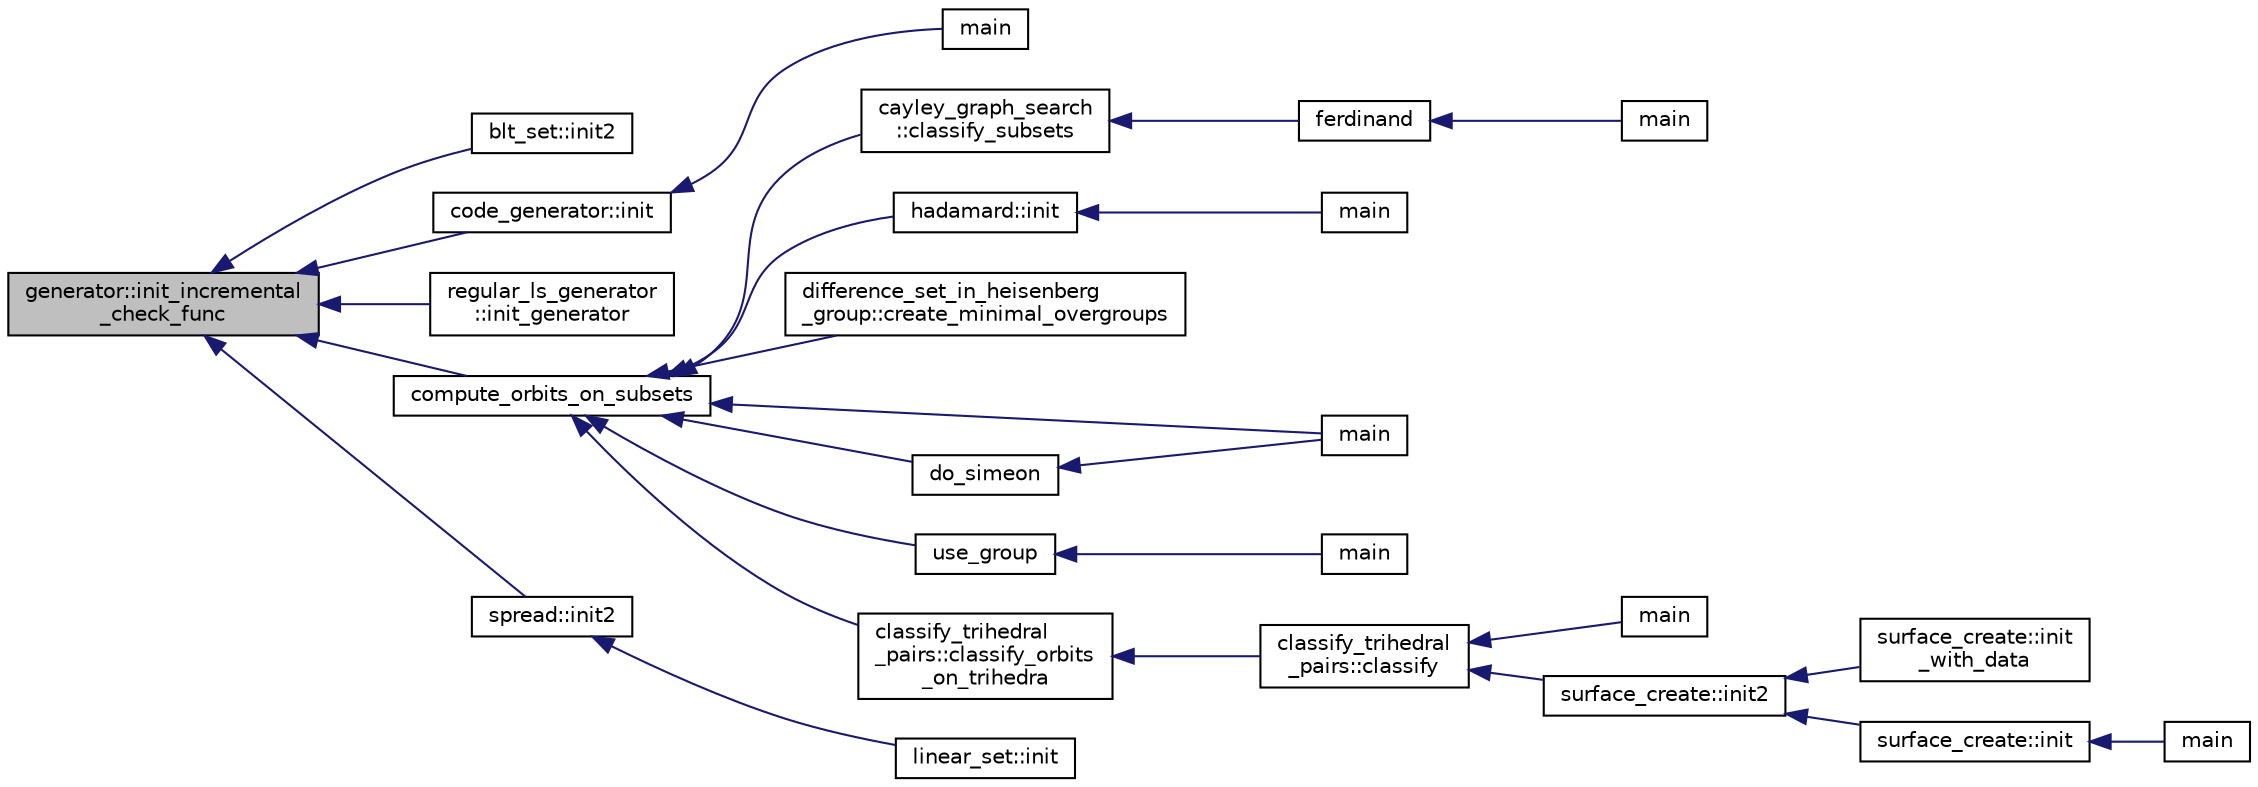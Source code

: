 digraph "generator::init_incremental_check_func"
{
  edge [fontname="Helvetica",fontsize="10",labelfontname="Helvetica",labelfontsize="10"];
  node [fontname="Helvetica",fontsize="10",shape=record];
  rankdir="LR";
  Node9958 [label="generator::init_incremental\l_check_func",height=0.2,width=0.4,color="black", fillcolor="grey75", style="filled", fontcolor="black"];
  Node9958 -> Node9959 [dir="back",color="midnightblue",fontsize="10",style="solid",fontname="Helvetica"];
  Node9959 [label="blt_set::init2",height=0.2,width=0.4,color="black", fillcolor="white", style="filled",URL="$d1/d3d/classblt__set.html#a3f1204faeab71c253039beffa3e6ee76"];
  Node9958 -> Node9960 [dir="back",color="midnightblue",fontsize="10",style="solid",fontname="Helvetica"];
  Node9960 [label="code_generator::init",height=0.2,width=0.4,color="black", fillcolor="white", style="filled",URL="$db/d37/classcode__generator.html#acfaa1e8badf6f30255203f499b130af8"];
  Node9960 -> Node9961 [dir="back",color="midnightblue",fontsize="10",style="solid",fontname="Helvetica"];
  Node9961 [label="main",height=0.2,width=0.4,color="black", fillcolor="white", style="filled",URL="$d4/d4f/codes_8_c.html#a217dbf8b442f20279ea00b898af96f52"];
  Node9958 -> Node9962 [dir="back",color="midnightblue",fontsize="10",style="solid",fontname="Helvetica"];
  Node9962 [label="regular_ls_generator\l::init_generator",height=0.2,width=0.4,color="black", fillcolor="white", style="filled",URL="$d2/dd8/classregular__ls__generator.html#ad2d853778456c12a007b975c38f60ab3"];
  Node9958 -> Node9963 [dir="back",color="midnightblue",fontsize="10",style="solid",fontname="Helvetica"];
  Node9963 [label="compute_orbits_on_subsets",height=0.2,width=0.4,color="black", fillcolor="white", style="filled",URL="$d3/d35/snakes__and__ladders__global_8_c.html#af33697aede0480110b1227f727252637"];
  Node9963 -> Node9964 [dir="back",color="midnightblue",fontsize="10",style="solid",fontname="Helvetica"];
  Node9964 [label="cayley_graph_search\l::classify_subsets",height=0.2,width=0.4,color="black", fillcolor="white", style="filled",URL="$de/dae/classcayley__graph__search.html#a4cf8a90752e018a281481ac80ad52c4b"];
  Node9964 -> Node9965 [dir="back",color="midnightblue",fontsize="10",style="solid",fontname="Helvetica"];
  Node9965 [label="ferdinand",height=0.2,width=0.4,color="black", fillcolor="white", style="filled",URL="$da/df3/ferdinand_8_c.html#a322b57727d23cf5a0932f11c30ea18d9"];
  Node9965 -> Node9966 [dir="back",color="midnightblue",fontsize="10",style="solid",fontname="Helvetica"];
  Node9966 [label="main",height=0.2,width=0.4,color="black", fillcolor="white", style="filled",URL="$da/df3/ferdinand_8_c.html#a3c04138a5bfe5d72780bb7e82a18e627"];
  Node9963 -> Node9967 [dir="back",color="midnightblue",fontsize="10",style="solid",fontname="Helvetica"];
  Node9967 [label="hadamard::init",height=0.2,width=0.4,color="black", fillcolor="white", style="filled",URL="$d7/dbb/classhadamard.html#a16af359850b8bdd0d2a73e260d496c33"];
  Node9967 -> Node9968 [dir="back",color="midnightblue",fontsize="10",style="solid",fontname="Helvetica"];
  Node9968 [label="main",height=0.2,width=0.4,color="black", fillcolor="white", style="filled",URL="$dd/d1d/hadamard_8_c.html#a3c04138a5bfe5d72780bb7e82a18e627"];
  Node9963 -> Node9969 [dir="back",color="midnightblue",fontsize="10",style="solid",fontname="Helvetica"];
  Node9969 [label="difference_set_in_heisenberg\l_group::create_minimal_overgroups",height=0.2,width=0.4,color="black", fillcolor="white", style="filled",URL="$de/d8a/classdifference__set__in__heisenberg__group.html#a9bde5ad5da3ebaebf98fbfd3e8110b79"];
  Node9963 -> Node9970 [dir="back",color="midnightblue",fontsize="10",style="solid",fontname="Helvetica"];
  Node9970 [label="main",height=0.2,width=0.4,color="black", fillcolor="white", style="filled",URL="$d5/d13/simeon_8_c.html#ae66f6b31b5ad750f1fe042a706a4e3d4"];
  Node9963 -> Node9971 [dir="back",color="midnightblue",fontsize="10",style="solid",fontname="Helvetica"];
  Node9971 [label="do_simeon",height=0.2,width=0.4,color="black", fillcolor="white", style="filled",URL="$d5/d13/simeon_8_c.html#a36cf3f9cb484fa44da7a7dfcbe9385d0"];
  Node9971 -> Node9970 [dir="back",color="midnightblue",fontsize="10",style="solid",fontname="Helvetica"];
  Node9963 -> Node9972 [dir="back",color="midnightblue",fontsize="10",style="solid",fontname="Helvetica"];
  Node9972 [label="use_group",height=0.2,width=0.4,color="black", fillcolor="white", style="filled",URL="$d9/d9f/all__cliques_8_c.html#aba62531e97173264c39afe2c7857af31"];
  Node9972 -> Node9973 [dir="back",color="midnightblue",fontsize="10",style="solid",fontname="Helvetica"];
  Node9973 [label="main",height=0.2,width=0.4,color="black", fillcolor="white", style="filled",URL="$d9/d9f/all__cliques_8_c.html#a3c04138a5bfe5d72780bb7e82a18e627"];
  Node9963 -> Node9974 [dir="back",color="midnightblue",fontsize="10",style="solid",fontname="Helvetica"];
  Node9974 [label="classify_trihedral\l_pairs::classify_orbits\l_on_trihedra",height=0.2,width=0.4,color="black", fillcolor="white", style="filled",URL="$d1/d21/classclassify__trihedral__pairs.html#a99625621bfba4bb65b3d60304b306539"];
  Node9974 -> Node9975 [dir="back",color="midnightblue",fontsize="10",style="solid",fontname="Helvetica"];
  Node9975 [label="classify_trihedral\l_pairs::classify",height=0.2,width=0.4,color="black", fillcolor="white", style="filled",URL="$d1/d21/classclassify__trihedral__pairs.html#a134e4c3042163c24bf57050f26e364e1"];
  Node9975 -> Node9976 [dir="back",color="midnightblue",fontsize="10",style="solid",fontname="Helvetica"];
  Node9976 [label="main",height=0.2,width=0.4,color="black", fillcolor="white", style="filled",URL="$d6/dc3/arc__lifting__main_8_c.html#a217dbf8b442f20279ea00b898af96f52"];
  Node9975 -> Node9977 [dir="back",color="midnightblue",fontsize="10",style="solid",fontname="Helvetica"];
  Node9977 [label="surface_create::init2",height=0.2,width=0.4,color="black", fillcolor="white", style="filled",URL="$de/da4/classsurface__create.html#a0d600640f7dd62d5a6c36443effdab59"];
  Node9977 -> Node9978 [dir="back",color="midnightblue",fontsize="10",style="solid",fontname="Helvetica"];
  Node9978 [label="surface_create::init\l_with_data",height=0.2,width=0.4,color="black", fillcolor="white", style="filled",URL="$de/da4/classsurface__create.html#a9226f687139676532adb1aa971fbade2"];
  Node9977 -> Node9979 [dir="back",color="midnightblue",fontsize="10",style="solid",fontname="Helvetica"];
  Node9979 [label="surface_create::init",height=0.2,width=0.4,color="black", fillcolor="white", style="filled",URL="$de/da4/classsurface__create.html#ab0db5c12825f778e3caf8aa4da02eb06"];
  Node9979 -> Node9980 [dir="back",color="midnightblue",fontsize="10",style="solid",fontname="Helvetica"];
  Node9980 [label="main",height=0.2,width=0.4,color="black", fillcolor="white", style="filled",URL="$d2/dfa/create__surface__main_8_c.html#a217dbf8b442f20279ea00b898af96f52"];
  Node9958 -> Node9981 [dir="back",color="midnightblue",fontsize="10",style="solid",fontname="Helvetica"];
  Node9981 [label="spread::init2",height=0.2,width=0.4,color="black", fillcolor="white", style="filled",URL="$da/dc1/classspread.html#a576b6d56cc27680063696e865346cedc"];
  Node9981 -> Node9982 [dir="back",color="midnightblue",fontsize="10",style="solid",fontname="Helvetica"];
  Node9982 [label="linear_set::init",height=0.2,width=0.4,color="black", fillcolor="white", style="filled",URL="$dd/d86/classlinear__set.html#a7ab24e84423749047d5465cb15505475"];
}
